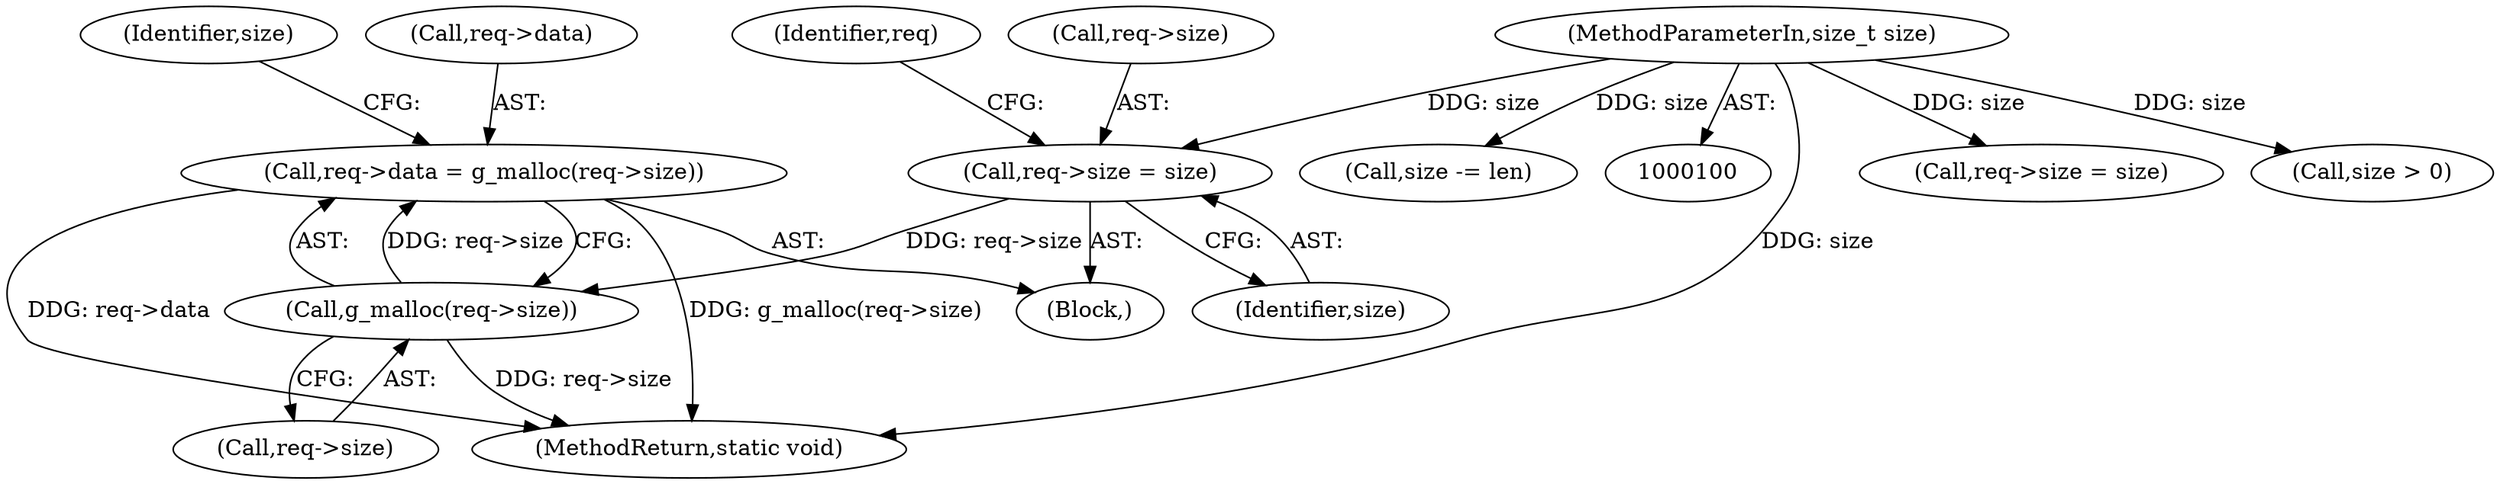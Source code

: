 digraph "1_qemu_60253ed1e6ec6d8e5ef2efe7bf755f475dce9956@API" {
"1000138" [label="(Call,req->data = g_malloc(req->size))"];
"1000142" [label="(Call,g_malloc(req->size))"];
"1000123" [label="(Call,req->size = size)"];
"1000102" [label="(MethodParameterIn,size_t size)"];
"1000163" [label="(Call,req->size = size)"];
"1000138" [label="(Call,req->data = g_malloc(req->size))"];
"1000123" [label="(Call,req->size = size)"];
"1000102" [label="(MethodParameterIn,size_t size)"];
"1000148" [label="(Identifier,size)"];
"1000130" [label="(Identifier,req)"];
"1000105" [label="(Block,)"];
"1000143" [label="(Call,req->size)"];
"1000147" [label="(Call,size > 0)"];
"1000186" [label="(Call,size -= len)"];
"1000202" [label="(MethodReturn,static void)"];
"1000124" [label="(Call,req->size)"];
"1000142" [label="(Call,g_malloc(req->size))"];
"1000139" [label="(Call,req->data)"];
"1000127" [label="(Identifier,size)"];
"1000138" -> "1000105"  [label="AST: "];
"1000138" -> "1000142"  [label="CFG: "];
"1000139" -> "1000138"  [label="AST: "];
"1000142" -> "1000138"  [label="AST: "];
"1000148" -> "1000138"  [label="CFG: "];
"1000138" -> "1000202"  [label="DDG: g_malloc(req->size)"];
"1000138" -> "1000202"  [label="DDG: req->data"];
"1000142" -> "1000138"  [label="DDG: req->size"];
"1000142" -> "1000143"  [label="CFG: "];
"1000143" -> "1000142"  [label="AST: "];
"1000142" -> "1000202"  [label="DDG: req->size"];
"1000123" -> "1000142"  [label="DDG: req->size"];
"1000123" -> "1000105"  [label="AST: "];
"1000123" -> "1000127"  [label="CFG: "];
"1000124" -> "1000123"  [label="AST: "];
"1000127" -> "1000123"  [label="AST: "];
"1000130" -> "1000123"  [label="CFG: "];
"1000102" -> "1000123"  [label="DDG: size"];
"1000102" -> "1000100"  [label="AST: "];
"1000102" -> "1000202"  [label="DDG: size"];
"1000102" -> "1000147"  [label="DDG: size"];
"1000102" -> "1000163"  [label="DDG: size"];
"1000102" -> "1000186"  [label="DDG: size"];
}
